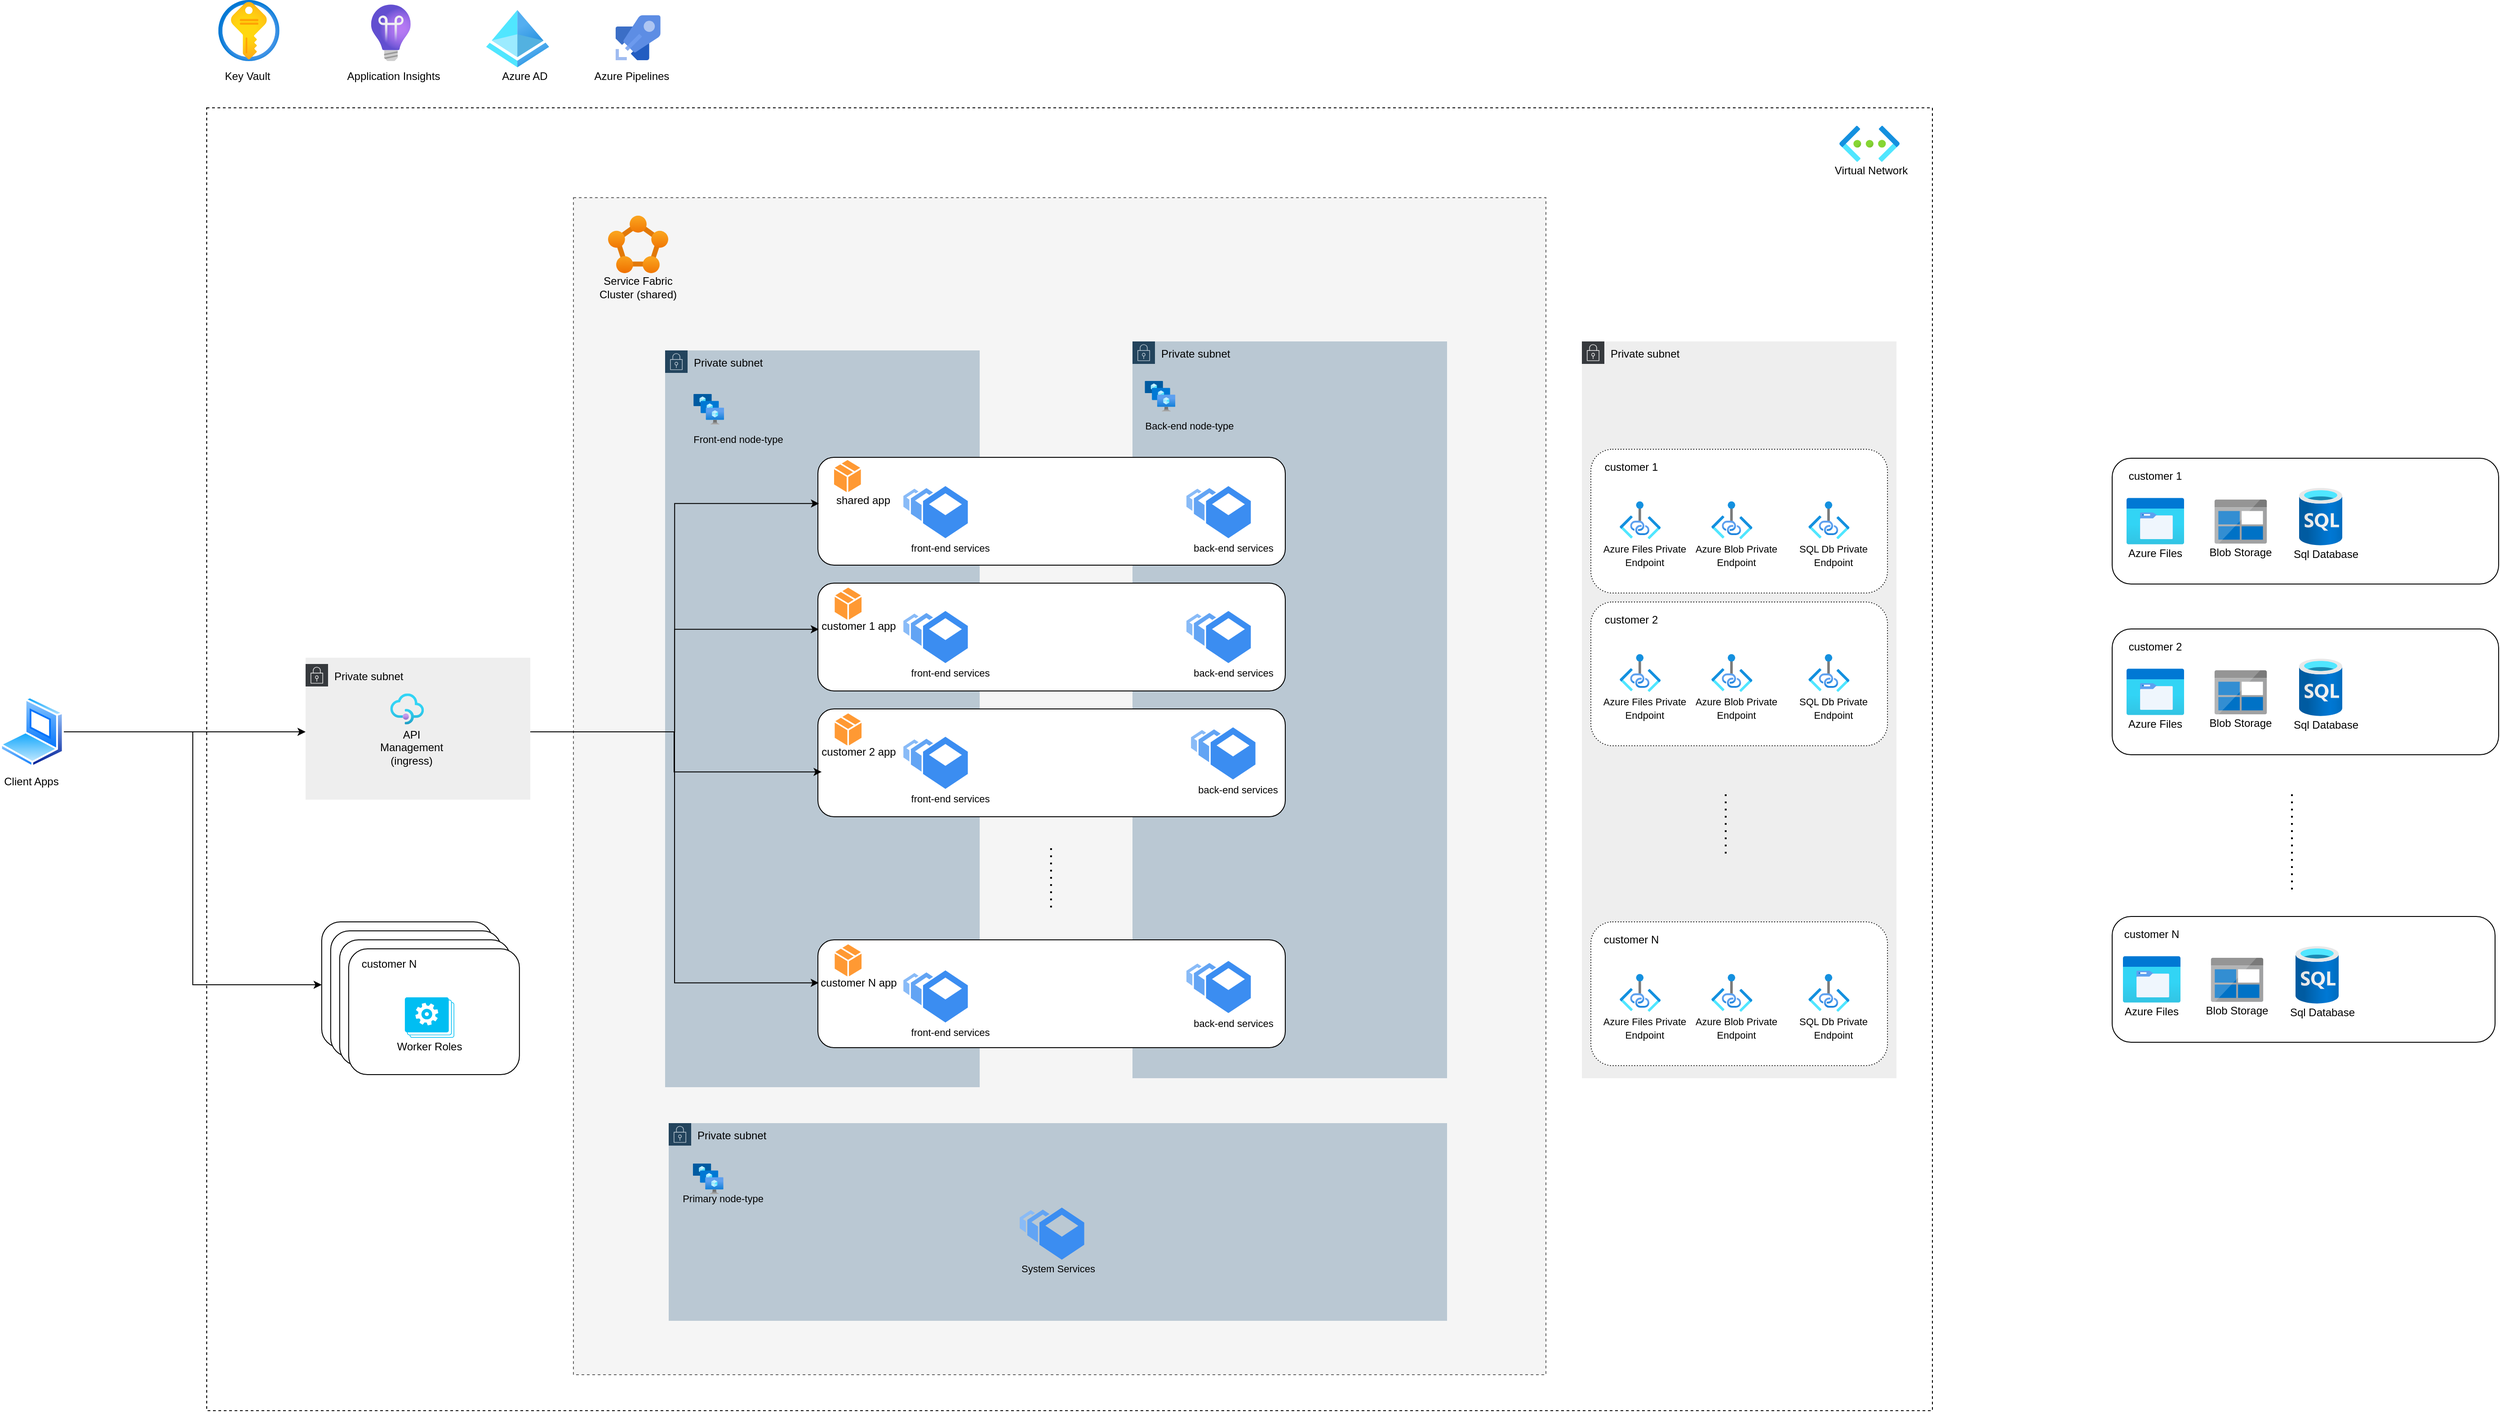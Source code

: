<mxfile version="14.2.4" type="github">
  <diagram id="4QZvZbZm6D8ZqkDao2iP" name="Page-1">
    <mxGraphModel dx="2749" dy="2639" grid="1" gridSize="10" guides="1" tooltips="1" connect="1" arrows="1" fold="1" page="1" pageScale="1" pageWidth="850" pageHeight="1100" math="0" shadow="0">
      <root>
        <mxCell id="0" />
        <mxCell id="1" parent="0" />
        <mxCell id="j2AovLINqO8kEov4aPcL-131" value="" style="rounded=0;whiteSpace=wrap;html=1;dashed=1;" parent="1" vertex="1">
          <mxGeometry x="410" y="30" width="1920" height="1450" as="geometry" />
        </mxCell>
        <mxCell id="j2AovLINqO8kEov4aPcL-129" value="" style="rounded=0;whiteSpace=wrap;html=1;fillColor=#f5f5f5;strokeColor=#666666;fontColor=#333333;dashed=1;" parent="1" vertex="1">
          <mxGeometry x="818" y="130" width="1082" height="1310" as="geometry" />
        </mxCell>
        <mxCell id="j2AovLINqO8kEov4aPcL-118" value="Private subnet" style="points=[[0,0],[0.25,0],[0.5,0],[0.75,0],[1,0],[1,0.25],[1,0.5],[1,0.75],[1,1],[0.75,1],[0.5,1],[0.25,1],[0,1],[0,0.75],[0,0.5],[0,0.25]];outlineConnect=0;html=1;whiteSpace=wrap;fontSize=12;fontStyle=0;shape=mxgraph.aws4.group;grIcon=mxgraph.aws4.group_security_group;grStroke=0;strokeColor=#23445d;fillColor=#bac8d3;verticalAlign=top;align=left;spacingLeft=30;dashed=0;" parent="1" vertex="1">
          <mxGeometry x="1440" y="290" width="350" height="820" as="geometry" />
        </mxCell>
        <mxCell id="j2AovLINqO8kEov4aPcL-117" value="Private subnet" style="points=[[0,0],[0.25,0],[0.5,0],[0.75,0],[1,0],[1,0.25],[1,0.5],[1,0.75],[1,1],[0.75,1],[0.5,1],[0.25,1],[0,1],[0,0.75],[0,0.5],[0,0.25]];outlineConnect=0;html=1;whiteSpace=wrap;fontSize=12;fontStyle=0;shape=mxgraph.aws4.group;grIcon=mxgraph.aws4.group_security_group;grStroke=0;strokeColor=#23445d;fillColor=#bac8d3;verticalAlign=top;align=left;spacingLeft=30;dashed=0;" parent="1" vertex="1">
          <mxGeometry x="920" y="300" width="350" height="820" as="geometry" />
        </mxCell>
        <mxCell id="j2AovLINqO8kEov4aPcL-7" value="" style="aspect=fixed;html=1;points=[];align=center;image;fontSize=12;image=img/lib/azure2/security/Key_Vaults.svg;" parent="1" vertex="1">
          <mxGeometry x="422.89" y="-90" width="68" height="68" as="geometry" />
        </mxCell>
        <mxCell id="j2AovLINqO8kEov4aPcL-9" value="" style="aspect=fixed;html=1;points=[];align=center;image;fontSize=12;image=img/lib/azure2/devops/Application_Insights.svg;" parent="1" vertex="1">
          <mxGeometry x="592.89" y="-85" width="44" height="63" as="geometry" />
        </mxCell>
        <mxCell id="j2AovLINqO8kEov4aPcL-52" value="" style="group" parent="1" vertex="1" connectable="0">
          <mxGeometry x="830" y="150" width="120" height="90" as="geometry" />
        </mxCell>
        <mxCell id="j2AovLINqO8kEov4aPcL-1" value="" style="aspect=fixed;html=1;points=[];align=center;image;fontSize=12;image=img/lib/azure2/compute/Service_Fabric_Clusters.svg;" parent="j2AovLINqO8kEov4aPcL-52" vertex="1">
          <mxGeometry x="26.5" width="67" height="64" as="geometry" />
        </mxCell>
        <mxCell id="j2AovLINqO8kEov4aPcL-51" value="Service Fabric Cluster (shared)" style="text;html=1;strokeColor=none;fillColor=none;align=center;verticalAlign=middle;whiteSpace=wrap;rounded=0;" parent="j2AovLINqO8kEov4aPcL-52" vertex="1">
          <mxGeometry y="70" width="120" height="20" as="geometry" />
        </mxCell>
        <mxCell id="j2AovLINqO8kEov4aPcL-81" value="" style="group;dashed=1;" parent="1" vertex="1" connectable="0">
          <mxGeometry x="1090" y="419" width="520" height="120" as="geometry" />
        </mxCell>
        <mxCell id="j2AovLINqO8kEov4aPcL-72" value="" style="rounded=1;whiteSpace=wrap;html=1;" parent="j2AovLINqO8kEov4aPcL-81" vertex="1">
          <mxGeometry width="520" height="120" as="geometry" />
        </mxCell>
        <mxCell id="j2AovLINqO8kEov4aPcL-77" value="" style="html=1;aspect=fixed;strokeColor=none;shadow=0;align=center;verticalAlign=top;fillColor=#3B8DF1;shape=mxgraph.gcp2.bucket_scale" parent="j2AovLINqO8kEov4aPcL-81" vertex="1">
          <mxGeometry x="95.196" y="32" width="71.6" height="58" as="geometry" />
        </mxCell>
        <mxCell id="j2AovLINqO8kEov4aPcL-78" value="&lt;font style=&quot;font-size: 11px&quot;&gt;front-end services&lt;/font&gt;" style="text;html=1;strokeColor=none;fillColor=none;align=center;verticalAlign=middle;whiteSpace=wrap;rounded=0;fontSize=11;" parent="j2AovLINqO8kEov4aPcL-81" vertex="1">
          <mxGeometry x="89.996" y="91" width="115.143" height="20" as="geometry" />
        </mxCell>
        <mxCell id="j2AovLINqO8kEov4aPcL-73" value="" style="group" parent="j2AovLINqO8kEov4aPcL-81" vertex="1" connectable="0">
          <mxGeometry y="10" width="100" height="50" as="geometry" />
        </mxCell>
        <mxCell id="j2AovLINqO8kEov4aPcL-71" value="&lt;font style=&quot;font-size: 12px&quot;&gt;shared app&lt;/font&gt;" style="text;html=1;strokeColor=none;fillColor=none;align=center;verticalAlign=middle;whiteSpace=wrap;rounded=0;fontSize=12;" parent="j2AovLINqO8kEov4aPcL-73" vertex="1">
          <mxGeometry x="1.24" y="30.71" width="98.76" height="14.29" as="geometry" />
        </mxCell>
        <mxCell id="j2AovLINqO8kEov4aPcL-200" value="" style="verticalLabelPosition=bottom;html=1;verticalAlign=top;align=center;strokeColor=none;shape=mxgraph.azure.cloud_service_package_file;fillColor=#FF9933;" parent="j2AovLINqO8kEov4aPcL-81" vertex="1">
          <mxGeometry x="17.996" y="3" width="29.819" height="35.714" as="geometry" />
        </mxCell>
        <mxCell id="VV1KKHjdSfqsXgaiZ8ky-115" value="" style="html=1;aspect=fixed;strokeColor=none;shadow=0;align=center;verticalAlign=top;fillColor=#3B8DF1;shape=mxgraph.gcp2.bucket_scale" vertex="1" parent="j2AovLINqO8kEov4aPcL-81">
          <mxGeometry x="410.056" y="32" width="71.6" height="58" as="geometry" />
        </mxCell>
        <mxCell id="VV1KKHjdSfqsXgaiZ8ky-116" value="&lt;font style=&quot;font-size: 11px&quot;&gt;back-end services&lt;/font&gt;" style="text;html=1;strokeColor=none;fillColor=none;align=center;verticalAlign=middle;whiteSpace=wrap;rounded=0;fontSize=11;" vertex="1" parent="j2AovLINqO8kEov4aPcL-81">
          <mxGeometry x="404.856" y="91" width="115.143" height="20" as="geometry" />
        </mxCell>
        <mxCell id="j2AovLINqO8kEov4aPcL-83" value="" style="group;fontSize=11;" parent="1" vertex="1" connectable="0">
          <mxGeometry x="1090" y="559" width="520" height="120" as="geometry" />
        </mxCell>
        <mxCell id="j2AovLINqO8kEov4aPcL-84" value="" style="rounded=1;whiteSpace=wrap;html=1;" parent="j2AovLINqO8kEov4aPcL-83" vertex="1">
          <mxGeometry width="520" height="120" as="geometry" />
        </mxCell>
        <mxCell id="j2AovLINqO8kEov4aPcL-87" value="" style="group" parent="j2AovLINqO8kEov4aPcL-83" vertex="1" connectable="0">
          <mxGeometry y="10" width="90" height="50" as="geometry" />
        </mxCell>
        <mxCell id="j2AovLINqO8kEov4aPcL-88" value="" style="verticalLabelPosition=bottom;html=1;verticalAlign=top;align=center;strokeColor=none;shape=mxgraph.azure.cloud_service_package_file;fillColor=#FF9933;" parent="j2AovLINqO8kEov4aPcL-87" vertex="1">
          <mxGeometry x="18.716" y="-5" width="29.819" height="35.714" as="geometry" />
        </mxCell>
        <mxCell id="j2AovLINqO8kEov4aPcL-89" value="&lt;font style=&quot;font-size: 12px&quot;&gt;customer 1 app&lt;/font&gt;" style="text;html=1;strokeColor=none;fillColor=none;align=center;verticalAlign=middle;whiteSpace=wrap;rounded=0;fontSize=12;" parent="j2AovLINqO8kEov4aPcL-87" vertex="1">
          <mxGeometry x="1" y="30.71" width="89" height="14.29" as="geometry" />
        </mxCell>
        <mxCell id="VV1KKHjdSfqsXgaiZ8ky-117" value="" style="html=1;aspect=fixed;strokeColor=none;shadow=0;align=center;verticalAlign=top;fillColor=#3B8DF1;shape=mxgraph.gcp2.bucket_scale" vertex="1" parent="j2AovLINqO8kEov4aPcL-83">
          <mxGeometry x="95.196" y="31" width="71.6" height="58" as="geometry" />
        </mxCell>
        <mxCell id="VV1KKHjdSfqsXgaiZ8ky-118" value="&lt;font style=&quot;font-size: 11px&quot;&gt;front-end services&lt;/font&gt;" style="text;html=1;strokeColor=none;fillColor=none;align=center;verticalAlign=middle;whiteSpace=wrap;rounded=0;fontSize=11;" vertex="1" parent="j2AovLINqO8kEov4aPcL-83">
          <mxGeometry x="89.996" y="90" width="115.143" height="20" as="geometry" />
        </mxCell>
        <mxCell id="VV1KKHjdSfqsXgaiZ8ky-133" value="" style="html=1;aspect=fixed;strokeColor=none;shadow=0;align=center;verticalAlign=top;fillColor=#3B8DF1;shape=mxgraph.gcp2.bucket_scale" vertex="1" parent="j2AovLINqO8kEov4aPcL-83">
          <mxGeometry x="410.056" y="31" width="71.6" height="58" as="geometry" />
        </mxCell>
        <mxCell id="VV1KKHjdSfqsXgaiZ8ky-134" value="&lt;font style=&quot;font-size: 11px&quot;&gt;back-end services&lt;/font&gt;" style="text;html=1;strokeColor=none;fillColor=none;align=center;verticalAlign=middle;whiteSpace=wrap;rounded=0;fontSize=11;" vertex="1" parent="j2AovLINqO8kEov4aPcL-83">
          <mxGeometry x="404.856" y="90" width="115.143" height="20" as="geometry" />
        </mxCell>
        <mxCell id="j2AovLINqO8kEov4aPcL-98" value="" style="group;fontSize=11;" parent="1" vertex="1" connectable="0">
          <mxGeometry x="1090" y="699" width="525.139" height="120" as="geometry" />
        </mxCell>
        <mxCell id="j2AovLINqO8kEov4aPcL-99" value="" style="rounded=1;whiteSpace=wrap;html=1;" parent="j2AovLINqO8kEov4aPcL-98" vertex="1">
          <mxGeometry width="520" height="120" as="geometry" />
        </mxCell>
        <mxCell id="j2AovLINqO8kEov4aPcL-102" value="" style="group" parent="j2AovLINqO8kEov4aPcL-98" vertex="1" connectable="0">
          <mxGeometry y="10" width="90" height="50" as="geometry" />
        </mxCell>
        <mxCell id="j2AovLINqO8kEov4aPcL-103" value="" style="verticalLabelPosition=bottom;html=1;verticalAlign=top;align=center;strokeColor=none;shape=mxgraph.azure.cloud_service_package_file;fillColor=#FF9933;" parent="j2AovLINqO8kEov4aPcL-102" vertex="1">
          <mxGeometry x="18.716" y="-5" width="29.819" height="35.714" as="geometry" />
        </mxCell>
        <mxCell id="j2AovLINqO8kEov4aPcL-104" value="&lt;font style=&quot;font-size: 12px&quot;&gt;customer 2 app&lt;/font&gt;" style="text;html=1;strokeColor=none;fillColor=none;align=center;verticalAlign=middle;whiteSpace=wrap;rounded=0;fontSize=12;" parent="j2AovLINqO8kEov4aPcL-102" vertex="1">
          <mxGeometry x="1" y="30.71" width="89" height="14.29" as="geometry" />
        </mxCell>
        <mxCell id="VV1KKHjdSfqsXgaiZ8ky-119" value="" style="html=1;aspect=fixed;strokeColor=none;shadow=0;align=center;verticalAlign=top;fillColor=#3B8DF1;shape=mxgraph.gcp2.bucket_scale" vertex="1" parent="j2AovLINqO8kEov4aPcL-98">
          <mxGeometry x="95.196" y="31" width="71.6" height="58" as="geometry" />
        </mxCell>
        <mxCell id="VV1KKHjdSfqsXgaiZ8ky-120" value="&lt;font style=&quot;font-size: 11px&quot;&gt;front-end services&lt;/font&gt;" style="text;html=1;strokeColor=none;fillColor=none;align=center;verticalAlign=middle;whiteSpace=wrap;rounded=0;fontSize=11;" vertex="1" parent="j2AovLINqO8kEov4aPcL-98">
          <mxGeometry x="89.996" y="90" width="115.143" height="20" as="geometry" />
        </mxCell>
        <mxCell id="VV1KKHjdSfqsXgaiZ8ky-135" value="" style="html=1;aspect=fixed;strokeColor=none;shadow=0;align=center;verticalAlign=top;fillColor=#3B8DF1;shape=mxgraph.gcp2.bucket_scale" vertex="1" parent="j2AovLINqO8kEov4aPcL-98">
          <mxGeometry x="415.196" y="20.5" width="71.6" height="58" as="geometry" />
        </mxCell>
        <mxCell id="VV1KKHjdSfqsXgaiZ8ky-136" value="&lt;font style=&quot;font-size: 11px&quot;&gt;back-end services&lt;/font&gt;" style="text;html=1;strokeColor=none;fillColor=none;align=center;verticalAlign=middle;whiteSpace=wrap;rounded=0;fontSize=11;" vertex="1" parent="j2AovLINqO8kEov4aPcL-98">
          <mxGeometry x="409.996" y="79.5" width="115.143" height="20" as="geometry" />
        </mxCell>
        <mxCell id="j2AovLINqO8kEov4aPcL-105" value="" style="group" parent="1" vertex="1" connectable="0">
          <mxGeometry x="1090" y="956" width="520" height="120" as="geometry" />
        </mxCell>
        <mxCell id="j2AovLINqO8kEov4aPcL-106" value="" style="rounded=1;whiteSpace=wrap;html=1;" parent="j2AovLINqO8kEov4aPcL-105" vertex="1">
          <mxGeometry width="520" height="120" as="geometry" />
        </mxCell>
        <mxCell id="j2AovLINqO8kEov4aPcL-109" value="" style="group" parent="j2AovLINqO8kEov4aPcL-105" vertex="1" connectable="0">
          <mxGeometry y="10" width="90" height="50" as="geometry" />
        </mxCell>
        <mxCell id="j2AovLINqO8kEov4aPcL-110" value="" style="verticalLabelPosition=bottom;html=1;verticalAlign=top;align=center;strokeColor=none;shape=mxgraph.azure.cloud_service_package_file;fillColor=#FF9933;" parent="j2AovLINqO8kEov4aPcL-109" vertex="1">
          <mxGeometry x="18.716" y="-5" width="29.819" height="35.714" as="geometry" />
        </mxCell>
        <mxCell id="j2AovLINqO8kEov4aPcL-111" value="&lt;font style=&quot;font-size: 12px&quot;&gt;customer N app&lt;/font&gt;" style="text;html=1;strokeColor=none;fillColor=none;align=center;verticalAlign=middle;whiteSpace=wrap;rounded=0;fontSize=12;" parent="j2AovLINqO8kEov4aPcL-109" vertex="1">
          <mxGeometry x="1" y="30.71" width="89" height="14.29" as="geometry" />
        </mxCell>
        <mxCell id="VV1KKHjdSfqsXgaiZ8ky-131" value="" style="html=1;aspect=fixed;strokeColor=none;shadow=0;align=center;verticalAlign=top;fillColor=#3B8DF1;shape=mxgraph.gcp2.bucket_scale" vertex="1" parent="j2AovLINqO8kEov4aPcL-105">
          <mxGeometry x="95.196" y="34" width="71.6" height="58" as="geometry" />
        </mxCell>
        <mxCell id="VV1KKHjdSfqsXgaiZ8ky-132" value="&lt;font style=&quot;font-size: 11px&quot;&gt;front-end services&lt;/font&gt;" style="text;html=1;strokeColor=none;fillColor=none;align=center;verticalAlign=middle;whiteSpace=wrap;rounded=0;fontSize=11;" vertex="1" parent="j2AovLINqO8kEov4aPcL-105">
          <mxGeometry x="89.996" y="93" width="115.143" height="20" as="geometry" />
        </mxCell>
        <mxCell id="VV1KKHjdSfqsXgaiZ8ky-137" value="" style="html=1;aspect=fixed;strokeColor=none;shadow=0;align=center;verticalAlign=top;fillColor=#3B8DF1;shape=mxgraph.gcp2.bucket_scale" vertex="1" parent="j2AovLINqO8kEov4aPcL-105">
          <mxGeometry x="410.056" y="23.5" width="71.6" height="58" as="geometry" />
        </mxCell>
        <mxCell id="VV1KKHjdSfqsXgaiZ8ky-138" value="&lt;font style=&quot;font-size: 11px&quot;&gt;back-end services&lt;/font&gt;" style="text;html=1;strokeColor=none;fillColor=none;align=center;verticalAlign=middle;whiteSpace=wrap;rounded=0;fontSize=11;" vertex="1" parent="j2AovLINqO8kEov4aPcL-105">
          <mxGeometry x="404.856" y="82.5" width="115.143" height="20" as="geometry" />
        </mxCell>
        <mxCell id="j2AovLINqO8kEov4aPcL-119" value="" style="aspect=fixed;html=1;points=[];align=center;image;fontSize=12;image=img/lib/azure2/compute/VM_Scale_Sets.svg;" parent="1" vertex="1">
          <mxGeometry x="951.566" y="348.497" width="34" height="34" as="geometry" />
        </mxCell>
        <mxCell id="j2AovLINqO8kEov4aPcL-120" value="&lt;font style=&quot;font-size: 11px;&quot;&gt;Front-end node-type&lt;/font&gt;" style="text;html=1;strokeColor=none;fillColor=none;align=center;verticalAlign=middle;whiteSpace=wrap;rounded=0;fontSize=11;" parent="1" vertex="1">
          <mxGeometry x="937.885" y="385.783" width="127.233" height="25.714" as="geometry" />
        </mxCell>
        <mxCell id="j2AovLINqO8kEov4aPcL-121" value="" style="aspect=fixed;html=1;points=[];align=center;image;fontSize=12;image=img/lib/azure2/compute/VM_Scale_Sets.svg;" parent="1" vertex="1">
          <mxGeometry x="1453.676" y="333.997" width="34" height="34" as="geometry" />
        </mxCell>
        <mxCell id="j2AovLINqO8kEov4aPcL-122" value="&lt;font style=&quot;font-size: 11px;&quot;&gt;Back-end node-type&lt;/font&gt;" style="text;html=1;strokeColor=none;fillColor=none;align=center;verticalAlign=middle;whiteSpace=wrap;rounded=0;fontSize=11;" parent="1" vertex="1">
          <mxGeometry x="1439.995" y="371.283" width="127.233" height="25.714" as="geometry" />
        </mxCell>
        <mxCell id="j2AovLINqO8kEov4aPcL-125" value="" style="group;fillColor=#eeeeee;dashed=1;dashPattern=1 2;" parent="1" vertex="1" connectable="0">
          <mxGeometry x="520" y="642" width="250" height="151" as="geometry" />
        </mxCell>
        <mxCell id="j2AovLINqO8kEov4aPcL-123" value="Private subnet" style="points=[[0,0],[0.25,0],[0.5,0],[0.75,0],[1,0],[1,0.25],[1,0.5],[1,0.75],[1,1],[0.75,1],[0.5,1],[0.25,1],[0,1],[0,0.75],[0,0.5],[0,0.25]];outlineConnect=0;html=1;whiteSpace=wrap;fontSize=12;fontStyle=0;shape=mxgraph.aws4.group;grIcon=mxgraph.aws4.group_security_group;grStroke=0;strokeColor=#36393d;fillColor=#eeeeee;verticalAlign=top;align=left;spacingLeft=30;dashed=0;" parent="j2AovLINqO8kEov4aPcL-125" vertex="1">
          <mxGeometry y="7" width="250" height="151" as="geometry" />
        </mxCell>
        <mxCell id="j2AovLINqO8kEov4aPcL-5" value="" style="aspect=fixed;html=1;points=[];align=center;image;fontSize=12;image=img/lib/azure2/integration/API_Management_Services.svg;" parent="j2AovLINqO8kEov4aPcL-125" vertex="1">
          <mxGeometry x="94.203" y="39.737" width="37.433" height="34.554" as="geometry" />
        </mxCell>
        <mxCell id="j2AovLINqO8kEov4aPcL-124" value="API Management (ingress)" style="text;html=1;strokeColor=none;fillColor=none;align=center;verticalAlign=middle;whiteSpace=wrap;rounded=0;" parent="j2AovLINqO8kEov4aPcL-125" vertex="1">
          <mxGeometry x="81.522" y="92.189" width="72.464" height="15.895" as="geometry" />
        </mxCell>
        <mxCell id="j2AovLINqO8kEov4aPcL-126" value="Private subnet" style="points=[[0,0],[0.25,0],[0.5,0],[0.75,0],[1,0],[1,0.25],[1,0.5],[1,0.75],[1,1],[0.75,1],[0.5,1],[0.25,1],[0,1],[0,0.75],[0,0.5],[0,0.25]];outlineConnect=0;html=1;whiteSpace=wrap;fontSize=12;fontStyle=0;shape=mxgraph.aws4.group;grIcon=mxgraph.aws4.group_security_group;grStroke=0;strokeColor=#23445d;fillColor=#bac8d3;verticalAlign=top;align=left;spacingLeft=30;dashed=0;" parent="1" vertex="1">
          <mxGeometry x="924" y="1160" width="866" height="220" as="geometry" />
        </mxCell>
        <mxCell id="j2AovLINqO8kEov4aPcL-67" value="" style="html=1;aspect=fixed;strokeColor=none;shadow=0;align=center;verticalAlign=top;fillColor=#3B8DF1;shape=mxgraph.gcp2.bucket_scale" parent="1" vertex="1">
          <mxGeometry x="1314.7" y="1254" width="71.6" height="58" as="geometry" />
        </mxCell>
        <mxCell id="j2AovLINqO8kEov4aPcL-69" value="&lt;font style=&quot;font-size: 11px;&quot;&gt;System Services&lt;/font&gt;" style="text;html=1;strokeColor=none;fillColor=none;align=center;verticalAlign=middle;whiteSpace=wrap;rounded=0;fontSize=11;" parent="1" vertex="1">
          <mxGeometry x="1310.5" y="1312" width="93" height="20" as="geometry" />
        </mxCell>
        <mxCell id="j2AovLINqO8kEov4aPcL-61" value="" style="aspect=fixed;html=1;points=[];align=center;image;fontSize=12;image=img/lib/azure2/compute/VM_Scale_Sets.svg;" parent="1" vertex="1">
          <mxGeometry x="950.89" y="1205" width="34" height="34" as="geometry" />
        </mxCell>
        <mxCell id="j2AovLINqO8kEov4aPcL-62" value="&lt;font style=&quot;font-size: 11px;&quot;&gt;Primary node-type&lt;/font&gt;" style="text;html=1;strokeColor=none;fillColor=none;align=center;verticalAlign=middle;whiteSpace=wrap;rounded=0;fontSize=11;" parent="1" vertex="1">
          <mxGeometry x="937.89" y="1234" width="93" height="20" as="geometry" />
        </mxCell>
        <mxCell id="j2AovLINqO8kEov4aPcL-127" value="" style="endArrow=none;dashed=1;html=1;dashPattern=1 3;strokeWidth=2;" parent="1" edge="1">
          <mxGeometry width="50" height="50" relative="1" as="geometry">
            <mxPoint x="1349.41" y="920" as="sourcePoint" />
            <mxPoint x="1349.41" y="850" as="targetPoint" />
          </mxGeometry>
        </mxCell>
        <mxCell id="j2AovLINqO8kEov4aPcL-134" style="edgeStyle=orthogonalEdgeStyle;rounded=0;orthogonalLoop=1;jettySize=auto;html=1;entryX=0;entryY=0.75;entryDx=0;entryDy=0;" parent="1" source="j2AovLINqO8kEov4aPcL-123" target="j2AovLINqO8kEov4aPcL-71" edge="1">
          <mxGeometry relative="1" as="geometry" />
        </mxCell>
        <mxCell id="j2AovLINqO8kEov4aPcL-135" style="edgeStyle=orthogonalEdgeStyle;rounded=0;orthogonalLoop=1;jettySize=auto;html=1;entryX=0;entryY=0.75;entryDx=0;entryDy=0;" parent="1" source="j2AovLINqO8kEov4aPcL-123" target="j2AovLINqO8kEov4aPcL-89" edge="1">
          <mxGeometry relative="1" as="geometry" />
        </mxCell>
        <mxCell id="j2AovLINqO8kEov4aPcL-137" style="edgeStyle=orthogonalEdgeStyle;rounded=0;orthogonalLoop=1;jettySize=auto;html=1;entryX=0;entryY=0.5;entryDx=0;entryDy=0;" parent="1" source="j2AovLINqO8kEov4aPcL-123" target="j2AovLINqO8kEov4aPcL-111" edge="1">
          <mxGeometry relative="1" as="geometry" />
        </mxCell>
        <mxCell id="j2AovLINqO8kEov4aPcL-156" value="Key Vault" style="text;html=1;strokeColor=none;fillColor=none;align=center;verticalAlign=middle;whiteSpace=wrap;rounded=0;dashed=1;" parent="1" vertex="1">
          <mxGeometry x="417.89" y="-15" width="75" height="20" as="geometry" />
        </mxCell>
        <mxCell id="j2AovLINqO8kEov4aPcL-157" value="Application Insights" style="text;html=1;strokeColor=none;fillColor=none;align=center;verticalAlign=middle;whiteSpace=wrap;rounded=0;dashed=1;" parent="1" vertex="1">
          <mxGeometry x="562.89" y="-15" width="110" height="20" as="geometry" />
        </mxCell>
        <mxCell id="j2AovLINqO8kEov4aPcL-158" value="" style="aspect=fixed;html=1;points=[];align=center;image;fontSize=12;image=img/lib/azure2/identity/Azure_Active_Directory.svg;dashed=1;fillColor=#FF9933;" parent="1" vertex="1">
          <mxGeometry x="720.89" y="-79" width="70" height="64" as="geometry" />
        </mxCell>
        <mxCell id="j2AovLINqO8kEov4aPcL-159" value="Azure AD" style="text;html=1;strokeColor=none;fillColor=none;align=center;verticalAlign=middle;whiteSpace=wrap;rounded=0;dashed=1;" parent="1" vertex="1">
          <mxGeometry x="708.89" y="-15" width="110" height="20" as="geometry" />
        </mxCell>
        <mxCell id="j2AovLINqO8kEov4aPcL-160" style="edgeStyle=orthogonalEdgeStyle;rounded=0;orthogonalLoop=1;jettySize=auto;html=1;entryX=0.008;entryY=0.584;entryDx=0;entryDy=0;entryPerimeter=0;" parent="1" source="j2AovLINqO8kEov4aPcL-123" target="j2AovLINqO8kEov4aPcL-99" edge="1">
          <mxGeometry relative="1" as="geometry" />
        </mxCell>
        <mxCell id="j2AovLINqO8kEov4aPcL-162" style="edgeStyle=orthogonalEdgeStyle;rounded=0;orthogonalLoop=1;jettySize=auto;html=1;fontSize=12;" parent="1" source="j2AovLINqO8kEov4aPcL-161" target="j2AovLINqO8kEov4aPcL-123" edge="1">
          <mxGeometry relative="1" as="geometry" />
        </mxCell>
        <mxCell id="VV1KKHjdSfqsXgaiZ8ky-111" style="edgeStyle=orthogonalEdgeStyle;rounded=0;orthogonalLoop=1;jettySize=auto;html=1;entryX=0;entryY=0.5;entryDx=0;entryDy=0;" edge="1" parent="1" source="j2AovLINqO8kEov4aPcL-161" target="VV1KKHjdSfqsXgaiZ8ky-54">
          <mxGeometry relative="1" as="geometry" />
        </mxCell>
        <mxCell id="j2AovLINqO8kEov4aPcL-161" value="" style="aspect=fixed;perimeter=ellipsePerimeter;html=1;align=center;shadow=0;dashed=0;spacingTop=3;image;image=img/lib/active_directory/laptop_client.svg;fillColor=#FF9933;fontSize=12;" parent="1" vertex="1">
          <mxGeometry x="180" y="685" width="71.1" height="79" as="geometry" />
        </mxCell>
        <mxCell id="j2AovLINqO8kEov4aPcL-163" value="Client Apps" style="text;html=1;strokeColor=none;fillColor=none;align=center;verticalAlign=middle;whiteSpace=wrap;rounded=0;dashed=1;fontSize=12;" parent="1" vertex="1">
          <mxGeometry x="180" y="770" width="70" height="20" as="geometry" />
        </mxCell>
        <mxCell id="j2AovLINqO8kEov4aPcL-164" value="" style="aspect=fixed;html=1;points=[];align=center;image;fontSize=12;image=img/lib/mscae/Azure_Pipelines.svg;dashed=1;fillColor=#FF9933;" parent="1" vertex="1">
          <mxGeometry x="864.89" y="-73" width="50" height="50" as="geometry" />
        </mxCell>
        <mxCell id="j2AovLINqO8kEov4aPcL-165" value="Azure Pipelines" style="text;html=1;strokeColor=none;fillColor=none;align=center;verticalAlign=middle;whiteSpace=wrap;rounded=0;dashed=1;" parent="1" vertex="1">
          <mxGeometry x="827.89" y="-15" width="110" height="20" as="geometry" />
        </mxCell>
        <mxCell id="j2AovLINqO8kEov4aPcL-167" value="" style="group" parent="1" vertex="1" connectable="0">
          <mxGeometry x="2210" y="50" width="100" height="60" as="geometry" />
        </mxCell>
        <mxCell id="j2AovLINqO8kEov4aPcL-132" value="" style="aspect=fixed;html=1;points=[];align=center;image;fontSize=12;image=img/lib/azure2/networking/Virtual_Networks.svg;dashed=1;fillColor=#FF9933;" parent="j2AovLINqO8kEov4aPcL-167" vertex="1">
          <mxGeometry x="16.5" width="67" height="40" as="geometry" />
        </mxCell>
        <mxCell id="j2AovLINqO8kEov4aPcL-133" value="Virtual Network" style="text;html=1;strokeColor=none;fillColor=none;align=center;verticalAlign=middle;whiteSpace=wrap;rounded=0;dashed=1;" parent="j2AovLINqO8kEov4aPcL-167" vertex="1">
          <mxGeometry x="2" y="40" width="100" height="20" as="geometry" />
        </mxCell>
        <mxCell id="j2AovLINqO8kEov4aPcL-170" value="" style="endArrow=none;dashed=1;html=1;dashPattern=1 3;strokeWidth=2;fontSize=11;" parent="1" edge="1">
          <mxGeometry width="50" height="50" relative="1" as="geometry">
            <mxPoint x="2730" y="900" as="sourcePoint" />
            <mxPoint x="2730" y="793" as="targetPoint" />
          </mxGeometry>
        </mxCell>
        <mxCell id="VV1KKHjdSfqsXgaiZ8ky-62" value="" style="group" vertex="1" connectable="0" parent="1">
          <mxGeometry x="537.92" y="936" width="190" height="140" as="geometry" />
        </mxCell>
        <mxCell id="VV1KKHjdSfqsXgaiZ8ky-64" value="" style="group" vertex="1" connectable="0" parent="VV1KKHjdSfqsXgaiZ8ky-62">
          <mxGeometry width="190" height="140" as="geometry" />
        </mxCell>
        <mxCell id="VV1KKHjdSfqsXgaiZ8ky-54" value="" style="rounded=1;whiteSpace=wrap;html=1;" vertex="1" parent="VV1KKHjdSfqsXgaiZ8ky-64">
          <mxGeometry width="190" height="140" as="geometry" />
        </mxCell>
        <mxCell id="VV1KKHjdSfqsXgaiZ8ky-55" value="customer 1" style="text;html=1;strokeColor=none;fillColor=none;align=center;verticalAlign=middle;whiteSpace=wrap;rounded=0;" vertex="1" parent="VV1KKHjdSfqsXgaiZ8ky-64">
          <mxGeometry x="10" y="7" width="70" height="20" as="geometry" />
        </mxCell>
        <mxCell id="VV1KKHjdSfqsXgaiZ8ky-58" value="" style="group" vertex="1" connectable="0" parent="VV1KKHjdSfqsXgaiZ8ky-64">
          <mxGeometry x="50" y="54" width="80" height="65" as="geometry" />
        </mxCell>
        <mxCell id="VV1KKHjdSfqsXgaiZ8ky-59" value="" style="verticalLabelPosition=bottom;html=1;verticalAlign=top;align=center;strokeColor=none;fillColor=#00BEF2;shape=mxgraph.azure.worker_roles;" vertex="1" parent="VV1KKHjdSfqsXgaiZ8ky-58">
          <mxGeometry x="12.5" width="55.0" height="45" as="geometry" />
        </mxCell>
        <mxCell id="VV1KKHjdSfqsXgaiZ8ky-60" value="Worker Roles" style="text;html=1;strokeColor=none;fillColor=none;align=center;verticalAlign=middle;whiteSpace=wrap;rounded=0;" vertex="1" parent="VV1KKHjdSfqsXgaiZ8ky-58">
          <mxGeometry y="45" width="80" height="20" as="geometry" />
        </mxCell>
        <mxCell id="VV1KKHjdSfqsXgaiZ8ky-87" value="" style="group" vertex="1" connectable="0" parent="1">
          <mxGeometry x="547.92" y="946" width="190" height="140" as="geometry" />
        </mxCell>
        <mxCell id="VV1KKHjdSfqsXgaiZ8ky-88" value="" style="group" vertex="1" connectable="0" parent="VV1KKHjdSfqsXgaiZ8ky-87">
          <mxGeometry width="190" height="140" as="geometry" />
        </mxCell>
        <mxCell id="VV1KKHjdSfqsXgaiZ8ky-89" value="" style="rounded=1;whiteSpace=wrap;html=1;" vertex="1" parent="VV1KKHjdSfqsXgaiZ8ky-88">
          <mxGeometry width="190" height="140" as="geometry" />
        </mxCell>
        <mxCell id="VV1KKHjdSfqsXgaiZ8ky-90" value="customer 1" style="text;html=1;strokeColor=none;fillColor=none;align=center;verticalAlign=middle;whiteSpace=wrap;rounded=0;" vertex="1" parent="VV1KKHjdSfqsXgaiZ8ky-88">
          <mxGeometry x="10" y="7" width="70" height="20" as="geometry" />
        </mxCell>
        <mxCell id="VV1KKHjdSfqsXgaiZ8ky-91" value="" style="group" vertex="1" connectable="0" parent="VV1KKHjdSfqsXgaiZ8ky-88">
          <mxGeometry x="50" y="54" width="80" height="65" as="geometry" />
        </mxCell>
        <mxCell id="VV1KKHjdSfqsXgaiZ8ky-92" value="" style="verticalLabelPosition=bottom;html=1;verticalAlign=top;align=center;strokeColor=none;fillColor=#00BEF2;shape=mxgraph.azure.worker_roles;" vertex="1" parent="VV1KKHjdSfqsXgaiZ8ky-91">
          <mxGeometry x="12.5" width="55.0" height="45" as="geometry" />
        </mxCell>
        <mxCell id="VV1KKHjdSfqsXgaiZ8ky-93" value="Worker Roles" style="text;html=1;strokeColor=none;fillColor=none;align=center;verticalAlign=middle;whiteSpace=wrap;rounded=0;" vertex="1" parent="VV1KKHjdSfqsXgaiZ8ky-91">
          <mxGeometry y="45" width="80" height="20" as="geometry" />
        </mxCell>
        <mxCell id="VV1KKHjdSfqsXgaiZ8ky-94" value="" style="group" vertex="1" connectable="0" parent="1">
          <mxGeometry x="557.92" y="956" width="190" height="140" as="geometry" />
        </mxCell>
        <mxCell id="VV1KKHjdSfqsXgaiZ8ky-95" value="" style="group" vertex="1" connectable="0" parent="VV1KKHjdSfqsXgaiZ8ky-94">
          <mxGeometry width="190" height="140" as="geometry" />
        </mxCell>
        <mxCell id="VV1KKHjdSfqsXgaiZ8ky-96" value="" style="rounded=1;whiteSpace=wrap;html=1;" vertex="1" parent="VV1KKHjdSfqsXgaiZ8ky-95">
          <mxGeometry width="190" height="140" as="geometry" />
        </mxCell>
        <mxCell id="VV1KKHjdSfqsXgaiZ8ky-97" value="customer 1" style="text;html=1;strokeColor=none;fillColor=none;align=center;verticalAlign=middle;whiteSpace=wrap;rounded=0;" vertex="1" parent="VV1KKHjdSfqsXgaiZ8ky-95">
          <mxGeometry x="10" y="7" width="70" height="20" as="geometry" />
        </mxCell>
        <mxCell id="VV1KKHjdSfqsXgaiZ8ky-98" value="" style="group" vertex="1" connectable="0" parent="VV1KKHjdSfqsXgaiZ8ky-95">
          <mxGeometry x="50" y="54" width="80" height="65" as="geometry" />
        </mxCell>
        <mxCell id="VV1KKHjdSfqsXgaiZ8ky-99" value="" style="verticalLabelPosition=bottom;html=1;verticalAlign=top;align=center;strokeColor=none;fillColor=#00BEF2;shape=mxgraph.azure.worker_roles;" vertex="1" parent="VV1KKHjdSfqsXgaiZ8ky-98">
          <mxGeometry x="12.5" width="55.0" height="45" as="geometry" />
        </mxCell>
        <mxCell id="VV1KKHjdSfqsXgaiZ8ky-100" value="Worker Roles" style="text;html=1;strokeColor=none;fillColor=none;align=center;verticalAlign=middle;whiteSpace=wrap;rounded=0;" vertex="1" parent="VV1KKHjdSfqsXgaiZ8ky-98">
          <mxGeometry y="45" width="80" height="20" as="geometry" />
        </mxCell>
        <mxCell id="VV1KKHjdSfqsXgaiZ8ky-101" value="" style="group" vertex="1" connectable="0" parent="1">
          <mxGeometry x="567.92" y="966" width="190" height="140" as="geometry" />
        </mxCell>
        <mxCell id="VV1KKHjdSfqsXgaiZ8ky-102" value="" style="group" vertex="1" connectable="0" parent="VV1KKHjdSfqsXgaiZ8ky-101">
          <mxGeometry width="190" height="140" as="geometry" />
        </mxCell>
        <mxCell id="VV1KKHjdSfqsXgaiZ8ky-103" value="" style="rounded=1;whiteSpace=wrap;html=1;" vertex="1" parent="VV1KKHjdSfqsXgaiZ8ky-102">
          <mxGeometry width="190" height="140" as="geometry" />
        </mxCell>
        <mxCell id="VV1KKHjdSfqsXgaiZ8ky-104" value="customer N" style="text;html=1;strokeColor=none;fillColor=none;align=center;verticalAlign=middle;whiteSpace=wrap;rounded=0;" vertex="1" parent="VV1KKHjdSfqsXgaiZ8ky-102">
          <mxGeometry x="10" y="7" width="70" height="20" as="geometry" />
        </mxCell>
        <mxCell id="VV1KKHjdSfqsXgaiZ8ky-105" value="" style="group" vertex="1" connectable="0" parent="VV1KKHjdSfqsXgaiZ8ky-102">
          <mxGeometry x="50" y="54" width="80" height="65" as="geometry" />
        </mxCell>
        <mxCell id="VV1KKHjdSfqsXgaiZ8ky-106" value="" style="verticalLabelPosition=bottom;html=1;verticalAlign=top;align=center;strokeColor=none;fillColor=#00BEF2;shape=mxgraph.azure.worker_roles;" vertex="1" parent="VV1KKHjdSfqsXgaiZ8ky-105">
          <mxGeometry x="12.5" width="55.0" height="45" as="geometry" />
        </mxCell>
        <mxCell id="VV1KKHjdSfqsXgaiZ8ky-107" value="Worker Roles" style="text;html=1;strokeColor=none;fillColor=none;align=center;verticalAlign=middle;whiteSpace=wrap;rounded=0;" vertex="1" parent="VV1KKHjdSfqsXgaiZ8ky-105">
          <mxGeometry y="45" width="80" height="20" as="geometry" />
        </mxCell>
        <mxCell id="VV1KKHjdSfqsXgaiZ8ky-148" value="" style="group" vertex="1" connectable="0" parent="1">
          <mxGeometry x="2530" y="420" width="430" height="140" as="geometry" />
        </mxCell>
        <mxCell id="j2AovLINqO8kEov4aPcL-21" value="" style="rounded=1;whiteSpace=wrap;html=1;" parent="VV1KKHjdSfqsXgaiZ8ky-148" vertex="1">
          <mxGeometry width="430" height="140" as="geometry" />
        </mxCell>
        <mxCell id="j2AovLINqO8kEov4aPcL-14" value="" style="group" parent="VV1KKHjdSfqsXgaiZ8ky-148" vertex="1" connectable="0">
          <mxGeometry x="13" y="44" width="70" height="72" as="geometry" />
        </mxCell>
        <mxCell id="j2AovLINqO8kEov4aPcL-10" value="" style="aspect=fixed;html=1;points=[];align=center;image;fontSize=12;image=img/lib/azure2/general/Storage_Azure_Files.svg;" parent="j2AovLINqO8kEov4aPcL-14" vertex="1">
          <mxGeometry x="3" width="64" height="52" as="geometry" />
        </mxCell>
        <mxCell id="j2AovLINqO8kEov4aPcL-12" value="Azure Files" style="text;html=1;strokeColor=none;fillColor=none;align=center;verticalAlign=middle;whiteSpace=wrap;rounded=0;" parent="j2AovLINqO8kEov4aPcL-14" vertex="1">
          <mxGeometry y="52" width="70" height="20" as="geometry" />
        </mxCell>
        <mxCell id="j2AovLINqO8kEov4aPcL-13" style="edgeStyle=orthogonalEdgeStyle;rounded=0;orthogonalLoop=1;jettySize=auto;html=1;exitX=0.5;exitY=1;exitDx=0;exitDy=0;" parent="j2AovLINqO8kEov4aPcL-14" source="j2AovLINqO8kEov4aPcL-12" target="j2AovLINqO8kEov4aPcL-12" edge="1">
          <mxGeometry relative="1" as="geometry" />
        </mxCell>
        <mxCell id="j2AovLINqO8kEov4aPcL-16" value="" style="group" parent="VV1KKHjdSfqsXgaiZ8ky-148" vertex="1" connectable="0">
          <mxGeometry x="103" y="46" width="80" height="69" as="geometry" />
        </mxCell>
        <mxCell id="j2AovLINqO8kEov4aPcL-11" value="" style="aspect=fixed;html=1;points=[];align=center;image;fontSize=12;image=img/lib/mscae/BlobBlock.svg;" parent="j2AovLINqO8kEov4aPcL-16" vertex="1">
          <mxGeometry x="10.84" width="58.33" height="49" as="geometry" />
        </mxCell>
        <mxCell id="j2AovLINqO8kEov4aPcL-15" value="Blob Storage" style="text;html=1;strokeColor=none;fillColor=none;align=center;verticalAlign=middle;whiteSpace=wrap;rounded=0;" parent="j2AovLINqO8kEov4aPcL-16" vertex="1">
          <mxGeometry y="49" width="80" height="20" as="geometry" />
        </mxCell>
        <mxCell id="j2AovLINqO8kEov4aPcL-20" value="" style="group" parent="VV1KKHjdSfqsXgaiZ8ky-148" vertex="1" connectable="0">
          <mxGeometry x="198" y="33" width="80" height="84" as="geometry" />
        </mxCell>
        <mxCell id="j2AovLINqO8kEov4aPcL-8" value="" style="aspect=fixed;html=1;points=[];align=center;image;fontSize=12;image=img/lib/azure2/databases/SQL_Database.svg;" parent="j2AovLINqO8kEov4aPcL-20" vertex="1">
          <mxGeometry x="10" width="48" height="64" as="geometry" />
        </mxCell>
        <mxCell id="j2AovLINqO8kEov4aPcL-17" value="Sql Database" style="text;html=1;strokeColor=none;fillColor=none;align=center;verticalAlign=middle;whiteSpace=wrap;rounded=0;" parent="j2AovLINqO8kEov4aPcL-20" vertex="1">
          <mxGeometry y="64" width="80" height="20" as="geometry" />
        </mxCell>
        <mxCell id="j2AovLINqO8kEov4aPcL-22" value="customer 1" style="text;html=1;strokeColor=none;fillColor=none;align=center;verticalAlign=middle;whiteSpace=wrap;rounded=0;" parent="VV1KKHjdSfqsXgaiZ8ky-148" vertex="1">
          <mxGeometry x="13" y="10" width="70" height="20" as="geometry" />
        </mxCell>
        <mxCell id="VV1KKHjdSfqsXgaiZ8ky-149" value="" style="group" vertex="1" connectable="0" parent="1">
          <mxGeometry x="2530" y="610" width="430" height="140" as="geometry" />
        </mxCell>
        <mxCell id="j2AovLINqO8kEov4aPcL-25" value="" style="rounded=1;whiteSpace=wrap;html=1;" parent="VV1KKHjdSfqsXgaiZ8ky-149" vertex="1">
          <mxGeometry width="430" height="140" as="geometry" />
        </mxCell>
        <mxCell id="j2AovLINqO8kEov4aPcL-26" value="" style="group" parent="VV1KKHjdSfqsXgaiZ8ky-149" vertex="1" connectable="0">
          <mxGeometry x="13" y="44" width="70" height="72" as="geometry" />
        </mxCell>
        <mxCell id="j2AovLINqO8kEov4aPcL-27" value="" style="aspect=fixed;html=1;points=[];align=center;image;fontSize=12;image=img/lib/azure2/general/Storage_Azure_Files.svg;" parent="j2AovLINqO8kEov4aPcL-26" vertex="1">
          <mxGeometry x="3" width="64" height="52" as="geometry" />
        </mxCell>
        <mxCell id="j2AovLINqO8kEov4aPcL-28" value="Azure Files" style="text;html=1;strokeColor=none;fillColor=none;align=center;verticalAlign=middle;whiteSpace=wrap;rounded=0;" parent="j2AovLINqO8kEov4aPcL-26" vertex="1">
          <mxGeometry y="52" width="70" height="20" as="geometry" />
        </mxCell>
        <mxCell id="j2AovLINqO8kEov4aPcL-29" style="edgeStyle=orthogonalEdgeStyle;rounded=0;orthogonalLoop=1;jettySize=auto;html=1;exitX=0.5;exitY=1;exitDx=0;exitDy=0;" parent="j2AovLINqO8kEov4aPcL-26" source="j2AovLINqO8kEov4aPcL-28" target="j2AovLINqO8kEov4aPcL-28" edge="1">
          <mxGeometry relative="1" as="geometry" />
        </mxCell>
        <mxCell id="j2AovLINqO8kEov4aPcL-30" value="" style="group" parent="VV1KKHjdSfqsXgaiZ8ky-149" vertex="1" connectable="0">
          <mxGeometry x="103" y="46" width="80" height="69" as="geometry" />
        </mxCell>
        <mxCell id="j2AovLINqO8kEov4aPcL-31" value="" style="aspect=fixed;html=1;points=[];align=center;image;fontSize=12;image=img/lib/mscae/BlobBlock.svg;" parent="j2AovLINqO8kEov4aPcL-30" vertex="1">
          <mxGeometry x="10.84" width="58.33" height="49" as="geometry" />
        </mxCell>
        <mxCell id="j2AovLINqO8kEov4aPcL-32" value="Blob Storage" style="text;html=1;strokeColor=none;fillColor=none;align=center;verticalAlign=middle;whiteSpace=wrap;rounded=0;" parent="j2AovLINqO8kEov4aPcL-30" vertex="1">
          <mxGeometry y="49" width="80" height="20" as="geometry" />
        </mxCell>
        <mxCell id="j2AovLINqO8kEov4aPcL-33" value="" style="group" parent="VV1KKHjdSfqsXgaiZ8ky-149" vertex="1" connectable="0">
          <mxGeometry x="198" y="33" width="80" height="84" as="geometry" />
        </mxCell>
        <mxCell id="j2AovLINqO8kEov4aPcL-34" value="" style="aspect=fixed;html=1;points=[];align=center;image;fontSize=12;image=img/lib/azure2/databases/SQL_Database.svg;" parent="j2AovLINqO8kEov4aPcL-33" vertex="1">
          <mxGeometry x="10" width="48" height="64" as="geometry" />
        </mxCell>
        <mxCell id="j2AovLINqO8kEov4aPcL-35" value="Sql Database" style="text;html=1;strokeColor=none;fillColor=none;align=center;verticalAlign=middle;whiteSpace=wrap;rounded=0;" parent="j2AovLINqO8kEov4aPcL-33" vertex="1">
          <mxGeometry y="64" width="80" height="20" as="geometry" />
        </mxCell>
        <mxCell id="j2AovLINqO8kEov4aPcL-36" value="customer 2" style="text;html=1;strokeColor=none;fillColor=none;align=center;verticalAlign=middle;whiteSpace=wrap;rounded=0;" parent="VV1KKHjdSfqsXgaiZ8ky-149" vertex="1">
          <mxGeometry x="13" y="10" width="70" height="20" as="geometry" />
        </mxCell>
        <mxCell id="VV1KKHjdSfqsXgaiZ8ky-151" value="" style="group" vertex="1" connectable="0" parent="1">
          <mxGeometry x="2530" y="930" width="426" height="140" as="geometry" />
        </mxCell>
        <mxCell id="j2AovLINqO8kEov4aPcL-38" value="" style="rounded=1;whiteSpace=wrap;html=1;" parent="VV1KKHjdSfqsXgaiZ8ky-151" vertex="1">
          <mxGeometry width="426" height="140" as="geometry" />
        </mxCell>
        <mxCell id="VV1KKHjdSfqsXgaiZ8ky-150" value="" style="group" vertex="1" connectable="0" parent="VV1KKHjdSfqsXgaiZ8ky-151">
          <mxGeometry x="9" y="5" width="417" height="112" as="geometry" />
        </mxCell>
        <mxCell id="j2AovLINqO8kEov4aPcL-39" value="" style="group" parent="VV1KKHjdSfqsXgaiZ8ky-150" vertex="1" connectable="0">
          <mxGeometry y="39" width="70" height="72" as="geometry" />
        </mxCell>
        <mxCell id="j2AovLINqO8kEov4aPcL-40" value="" style="aspect=fixed;html=1;points=[];align=center;image;fontSize=12;image=img/lib/azure2/general/Storage_Azure_Files.svg;" parent="j2AovLINqO8kEov4aPcL-39" vertex="1">
          <mxGeometry x="3" width="64" height="52" as="geometry" />
        </mxCell>
        <mxCell id="j2AovLINqO8kEov4aPcL-41" value="Azure Files" style="text;html=1;strokeColor=none;fillColor=none;align=center;verticalAlign=middle;whiteSpace=wrap;rounded=0;" parent="j2AovLINqO8kEov4aPcL-39" vertex="1">
          <mxGeometry y="52" width="70" height="20" as="geometry" />
        </mxCell>
        <mxCell id="j2AovLINqO8kEov4aPcL-42" style="edgeStyle=orthogonalEdgeStyle;rounded=0;orthogonalLoop=1;jettySize=auto;html=1;exitX=0.5;exitY=1;exitDx=0;exitDy=0;" parent="j2AovLINqO8kEov4aPcL-39" source="j2AovLINqO8kEov4aPcL-41" target="j2AovLINqO8kEov4aPcL-41" edge="1">
          <mxGeometry relative="1" as="geometry" />
        </mxCell>
        <mxCell id="j2AovLINqO8kEov4aPcL-43" value="" style="group" parent="VV1KKHjdSfqsXgaiZ8ky-150" vertex="1" connectable="0">
          <mxGeometry x="90" y="41" width="80" height="69" as="geometry" />
        </mxCell>
        <mxCell id="j2AovLINqO8kEov4aPcL-44" value="" style="aspect=fixed;html=1;points=[];align=center;image;fontSize=12;image=img/lib/mscae/BlobBlock.svg;" parent="j2AovLINqO8kEov4aPcL-43" vertex="1">
          <mxGeometry x="10.84" width="58.33" height="49" as="geometry" />
        </mxCell>
        <mxCell id="j2AovLINqO8kEov4aPcL-45" value="Blob Storage" style="text;html=1;strokeColor=none;fillColor=none;align=center;verticalAlign=middle;whiteSpace=wrap;rounded=0;" parent="j2AovLINqO8kEov4aPcL-43" vertex="1">
          <mxGeometry y="49" width="80" height="20" as="geometry" />
        </mxCell>
        <mxCell id="j2AovLINqO8kEov4aPcL-46" value="" style="group" parent="VV1KKHjdSfqsXgaiZ8ky-150" vertex="1" connectable="0">
          <mxGeometry x="185" y="28" width="80" height="84" as="geometry" />
        </mxCell>
        <mxCell id="j2AovLINqO8kEov4aPcL-47" value="" style="aspect=fixed;html=1;points=[];align=center;image;fontSize=12;image=img/lib/azure2/databases/SQL_Database.svg;" parent="j2AovLINqO8kEov4aPcL-46" vertex="1">
          <mxGeometry x="10" width="48" height="64" as="geometry" />
        </mxCell>
        <mxCell id="j2AovLINqO8kEov4aPcL-48" value="Sql Database" style="text;html=1;strokeColor=none;fillColor=none;align=center;verticalAlign=middle;whiteSpace=wrap;rounded=0;" parent="j2AovLINqO8kEov4aPcL-46" vertex="1">
          <mxGeometry y="64" width="80" height="20" as="geometry" />
        </mxCell>
        <mxCell id="j2AovLINqO8kEov4aPcL-49" value="customer N" style="text;html=1;strokeColor=none;fillColor=none;align=center;verticalAlign=middle;whiteSpace=wrap;rounded=0;" parent="VV1KKHjdSfqsXgaiZ8ky-150" vertex="1">
          <mxGeometry y="5" width="70" height="20" as="geometry" />
        </mxCell>
        <mxCell id="VV1KKHjdSfqsXgaiZ8ky-152" value="Private subnet" style="points=[[0,0],[0.25,0],[0.5,0],[0.75,0],[1,0],[1,0.25],[1,0.5],[1,0.75],[1,1],[0.75,1],[0.5,1],[0.25,1],[0,1],[0,0.75],[0,0.5],[0,0.25]];outlineConnect=0;html=1;whiteSpace=wrap;fontSize=12;fontStyle=0;shape=mxgraph.aws4.group;grIcon=mxgraph.aws4.group_security_group;grStroke=0;strokeColor=#36393d;fillColor=#eeeeee;verticalAlign=top;align=left;spacingLeft=30;dashed=0;" vertex="1" parent="1">
          <mxGeometry x="1940" y="290" width="350" height="820" as="geometry" />
        </mxCell>
        <mxCell id="VV1KKHjdSfqsXgaiZ8ky-168" value="" style="group" vertex="1" connectable="0" parent="1">
          <mxGeometry x="1950" y="936" width="330" height="160" as="geometry" />
        </mxCell>
        <mxCell id="VV1KKHjdSfqsXgaiZ8ky-156" value="" style="rounded=1;whiteSpace=wrap;html=1;dashed=1;dashPattern=1 2;" vertex="1" parent="VV1KKHjdSfqsXgaiZ8ky-168">
          <mxGeometry width="330" height="160" as="geometry" />
        </mxCell>
        <mxCell id="VV1KKHjdSfqsXgaiZ8ky-159" value="" style="group" vertex="1" connectable="0" parent="VV1KKHjdSfqsXgaiZ8ky-168">
          <mxGeometry y="58" width="120" height="70" as="geometry" />
        </mxCell>
        <mxCell id="VV1KKHjdSfqsXgaiZ8ky-153" value="" style="aspect=fixed;html=1;points=[];align=center;image;fontSize=12;image=img/lib/azure2/networking/Private_Link.svg;dashed=1;dashPattern=1 2;" vertex="1" parent="VV1KKHjdSfqsXgaiZ8ky-159">
          <mxGeometry x="32" width="45.82" height="42" as="geometry" />
        </mxCell>
        <mxCell id="VV1KKHjdSfqsXgaiZ8ky-157" value="&lt;font style=&quot;font-size: 11px&quot;&gt;Azure Files Private Endpoint&lt;/font&gt;" style="text;html=1;strokeColor=none;fillColor=none;align=center;verticalAlign=middle;whiteSpace=wrap;rounded=0;" vertex="1" parent="VV1KKHjdSfqsXgaiZ8ky-159">
          <mxGeometry y="50" width="120" height="20" as="geometry" />
        </mxCell>
        <mxCell id="VV1KKHjdSfqsXgaiZ8ky-160" value="" style="group" vertex="1" connectable="0" parent="VV1KKHjdSfqsXgaiZ8ky-168">
          <mxGeometry x="102" y="58" width="120" height="70" as="geometry" />
        </mxCell>
        <mxCell id="VV1KKHjdSfqsXgaiZ8ky-161" value="" style="aspect=fixed;html=1;points=[];align=center;image;fontSize=12;image=img/lib/azure2/networking/Private_Link.svg;dashed=1;dashPattern=1 2;" vertex="1" parent="VV1KKHjdSfqsXgaiZ8ky-160">
          <mxGeometry x="32" width="45.82" height="42" as="geometry" />
        </mxCell>
        <mxCell id="VV1KKHjdSfqsXgaiZ8ky-162" value="&lt;font style=&quot;font-size: 11px&quot;&gt;Azure Blob Private Endpoint&lt;/font&gt;" style="text;html=1;strokeColor=none;fillColor=none;align=center;verticalAlign=middle;whiteSpace=wrap;rounded=0;" vertex="1" parent="VV1KKHjdSfqsXgaiZ8ky-160">
          <mxGeometry y="50" width="120" height="20" as="geometry" />
        </mxCell>
        <mxCell id="VV1KKHjdSfqsXgaiZ8ky-163" value="" style="group" vertex="1" connectable="0" parent="VV1KKHjdSfqsXgaiZ8ky-168">
          <mxGeometry x="210" y="58" width="120" height="70" as="geometry" />
        </mxCell>
        <mxCell id="VV1KKHjdSfqsXgaiZ8ky-164" value="" style="aspect=fixed;html=1;points=[];align=center;image;fontSize=12;image=img/lib/azure2/networking/Private_Link.svg;dashed=1;dashPattern=1 2;" vertex="1" parent="VV1KKHjdSfqsXgaiZ8ky-163">
          <mxGeometry x="32" width="45.82" height="42" as="geometry" />
        </mxCell>
        <mxCell id="VV1KKHjdSfqsXgaiZ8ky-165" value="&lt;font style=&quot;font-size: 11px&quot;&gt;SQL Db Private Endpoint&lt;/font&gt;" style="text;html=1;strokeColor=none;fillColor=none;align=center;verticalAlign=middle;whiteSpace=wrap;rounded=0;" vertex="1" parent="VV1KKHjdSfqsXgaiZ8ky-163">
          <mxGeometry y="50" width="120" height="20" as="geometry" />
        </mxCell>
        <mxCell id="VV1KKHjdSfqsXgaiZ8ky-166" value="customer N" style="text;html=1;strokeColor=none;fillColor=none;align=center;verticalAlign=middle;whiteSpace=wrap;rounded=0;" vertex="1" parent="VV1KKHjdSfqsXgaiZ8ky-168">
          <mxGeometry x="10" y="10" width="70" height="20" as="geometry" />
        </mxCell>
        <mxCell id="VV1KKHjdSfqsXgaiZ8ky-169" value="" style="group" vertex="1" connectable="0" parent="1">
          <mxGeometry x="1950" y="410" width="330" height="160" as="geometry" />
        </mxCell>
        <mxCell id="VV1KKHjdSfqsXgaiZ8ky-170" value="" style="rounded=1;whiteSpace=wrap;html=1;dashed=1;dashPattern=1 2;" vertex="1" parent="VV1KKHjdSfqsXgaiZ8ky-169">
          <mxGeometry width="330" height="160" as="geometry" />
        </mxCell>
        <mxCell id="VV1KKHjdSfqsXgaiZ8ky-171" value="" style="group" vertex="1" connectable="0" parent="VV1KKHjdSfqsXgaiZ8ky-169">
          <mxGeometry y="58" width="120" height="70" as="geometry" />
        </mxCell>
        <mxCell id="VV1KKHjdSfqsXgaiZ8ky-172" value="" style="aspect=fixed;html=1;points=[];align=center;image;fontSize=12;image=img/lib/azure2/networking/Private_Link.svg;dashed=1;dashPattern=1 2;" vertex="1" parent="VV1KKHjdSfqsXgaiZ8ky-171">
          <mxGeometry x="32" width="45.82" height="42" as="geometry" />
        </mxCell>
        <mxCell id="VV1KKHjdSfqsXgaiZ8ky-173" value="&lt;font style=&quot;font-size: 11px&quot;&gt;Azure Files Private Endpoint&lt;/font&gt;" style="text;html=1;strokeColor=none;fillColor=none;align=center;verticalAlign=middle;whiteSpace=wrap;rounded=0;" vertex="1" parent="VV1KKHjdSfqsXgaiZ8ky-171">
          <mxGeometry y="50" width="120" height="20" as="geometry" />
        </mxCell>
        <mxCell id="VV1KKHjdSfqsXgaiZ8ky-174" value="" style="group" vertex="1" connectable="0" parent="VV1KKHjdSfqsXgaiZ8ky-169">
          <mxGeometry x="102" y="58" width="120" height="70" as="geometry" />
        </mxCell>
        <mxCell id="VV1KKHjdSfqsXgaiZ8ky-175" value="" style="aspect=fixed;html=1;points=[];align=center;image;fontSize=12;image=img/lib/azure2/networking/Private_Link.svg;dashed=1;dashPattern=1 2;" vertex="1" parent="VV1KKHjdSfqsXgaiZ8ky-174">
          <mxGeometry x="32" width="45.82" height="42" as="geometry" />
        </mxCell>
        <mxCell id="VV1KKHjdSfqsXgaiZ8ky-176" value="&lt;font style=&quot;font-size: 11px&quot;&gt;Azure Blob Private Endpoint&lt;/font&gt;" style="text;html=1;strokeColor=none;fillColor=none;align=center;verticalAlign=middle;whiteSpace=wrap;rounded=0;" vertex="1" parent="VV1KKHjdSfqsXgaiZ8ky-174">
          <mxGeometry y="50" width="120" height="20" as="geometry" />
        </mxCell>
        <mxCell id="VV1KKHjdSfqsXgaiZ8ky-177" value="" style="group" vertex="1" connectable="0" parent="VV1KKHjdSfqsXgaiZ8ky-169">
          <mxGeometry x="210" y="58" width="120" height="70" as="geometry" />
        </mxCell>
        <mxCell id="VV1KKHjdSfqsXgaiZ8ky-178" value="" style="aspect=fixed;html=1;points=[];align=center;image;fontSize=12;image=img/lib/azure2/networking/Private_Link.svg;dashed=1;dashPattern=1 2;" vertex="1" parent="VV1KKHjdSfqsXgaiZ8ky-177">
          <mxGeometry x="32" width="45.82" height="42" as="geometry" />
        </mxCell>
        <mxCell id="VV1KKHjdSfqsXgaiZ8ky-179" value="&lt;font style=&quot;font-size: 11px&quot;&gt;SQL Db Private Endpoint&lt;/font&gt;" style="text;html=1;strokeColor=none;fillColor=none;align=center;verticalAlign=middle;whiteSpace=wrap;rounded=0;" vertex="1" parent="VV1KKHjdSfqsXgaiZ8ky-177">
          <mxGeometry y="50" width="120" height="20" as="geometry" />
        </mxCell>
        <mxCell id="VV1KKHjdSfqsXgaiZ8ky-180" value="customer 1" style="text;html=1;strokeColor=none;fillColor=none;align=center;verticalAlign=middle;whiteSpace=wrap;rounded=0;" vertex="1" parent="VV1KKHjdSfqsXgaiZ8ky-169">
          <mxGeometry x="10" y="10" width="70" height="20" as="geometry" />
        </mxCell>
        <mxCell id="VV1KKHjdSfqsXgaiZ8ky-181" value="" style="group" vertex="1" connectable="0" parent="1">
          <mxGeometry x="1950" y="580" width="330" height="160" as="geometry" />
        </mxCell>
        <mxCell id="VV1KKHjdSfqsXgaiZ8ky-182" value="" style="rounded=1;whiteSpace=wrap;html=1;dashed=1;dashPattern=1 2;" vertex="1" parent="VV1KKHjdSfqsXgaiZ8ky-181">
          <mxGeometry width="330" height="160" as="geometry" />
        </mxCell>
        <mxCell id="VV1KKHjdSfqsXgaiZ8ky-183" value="" style="group" vertex="1" connectable="0" parent="VV1KKHjdSfqsXgaiZ8ky-181">
          <mxGeometry y="58" width="120" height="70" as="geometry" />
        </mxCell>
        <mxCell id="VV1KKHjdSfqsXgaiZ8ky-184" value="" style="aspect=fixed;html=1;points=[];align=center;image;fontSize=12;image=img/lib/azure2/networking/Private_Link.svg;dashed=1;dashPattern=1 2;" vertex="1" parent="VV1KKHjdSfqsXgaiZ8ky-183">
          <mxGeometry x="32" width="45.82" height="42" as="geometry" />
        </mxCell>
        <mxCell id="VV1KKHjdSfqsXgaiZ8ky-185" value="&lt;font style=&quot;font-size: 11px&quot;&gt;Azure Files Private Endpoint&lt;/font&gt;" style="text;html=1;strokeColor=none;fillColor=none;align=center;verticalAlign=middle;whiteSpace=wrap;rounded=0;" vertex="1" parent="VV1KKHjdSfqsXgaiZ8ky-183">
          <mxGeometry y="50" width="120" height="20" as="geometry" />
        </mxCell>
        <mxCell id="VV1KKHjdSfqsXgaiZ8ky-186" value="" style="group" vertex="1" connectable="0" parent="VV1KKHjdSfqsXgaiZ8ky-181">
          <mxGeometry x="102" y="58" width="120" height="70" as="geometry" />
        </mxCell>
        <mxCell id="VV1KKHjdSfqsXgaiZ8ky-187" value="" style="aspect=fixed;html=1;points=[];align=center;image;fontSize=12;image=img/lib/azure2/networking/Private_Link.svg;dashed=1;dashPattern=1 2;" vertex="1" parent="VV1KKHjdSfqsXgaiZ8ky-186">
          <mxGeometry x="32" width="45.82" height="42" as="geometry" />
        </mxCell>
        <mxCell id="VV1KKHjdSfqsXgaiZ8ky-188" value="&lt;font style=&quot;font-size: 11px&quot;&gt;Azure Blob Private Endpoint&lt;/font&gt;" style="text;html=1;strokeColor=none;fillColor=none;align=center;verticalAlign=middle;whiteSpace=wrap;rounded=0;" vertex="1" parent="VV1KKHjdSfqsXgaiZ8ky-186">
          <mxGeometry y="50" width="120" height="20" as="geometry" />
        </mxCell>
        <mxCell id="VV1KKHjdSfqsXgaiZ8ky-189" value="" style="group" vertex="1" connectable="0" parent="VV1KKHjdSfqsXgaiZ8ky-181">
          <mxGeometry x="210" y="58" width="120" height="70" as="geometry" />
        </mxCell>
        <mxCell id="VV1KKHjdSfqsXgaiZ8ky-190" value="" style="aspect=fixed;html=1;points=[];align=center;image;fontSize=12;image=img/lib/azure2/networking/Private_Link.svg;dashed=1;dashPattern=1 2;" vertex="1" parent="VV1KKHjdSfqsXgaiZ8ky-189">
          <mxGeometry x="32" width="45.82" height="42" as="geometry" />
        </mxCell>
        <mxCell id="VV1KKHjdSfqsXgaiZ8ky-191" value="&lt;font style=&quot;font-size: 11px&quot;&gt;SQL Db Private Endpoint&lt;/font&gt;" style="text;html=1;strokeColor=none;fillColor=none;align=center;verticalAlign=middle;whiteSpace=wrap;rounded=0;" vertex="1" parent="VV1KKHjdSfqsXgaiZ8ky-189">
          <mxGeometry y="50" width="120" height="20" as="geometry" />
        </mxCell>
        <mxCell id="VV1KKHjdSfqsXgaiZ8ky-192" value="customer 2" style="text;html=1;strokeColor=none;fillColor=none;align=center;verticalAlign=middle;whiteSpace=wrap;rounded=0;" vertex="1" parent="VV1KKHjdSfqsXgaiZ8ky-181">
          <mxGeometry x="10" y="10" width="70" height="20" as="geometry" />
        </mxCell>
        <mxCell id="VV1KKHjdSfqsXgaiZ8ky-193" value="" style="endArrow=none;dashed=1;html=1;dashPattern=1 3;strokeWidth=2;fontSize=11;" edge="1" parent="1">
          <mxGeometry width="50" height="50" relative="1" as="geometry">
            <mxPoint x="2100" y="860" as="sourcePoint" />
            <mxPoint x="2100" y="790" as="targetPoint" />
          </mxGeometry>
        </mxCell>
      </root>
    </mxGraphModel>
  </diagram>
</mxfile>
